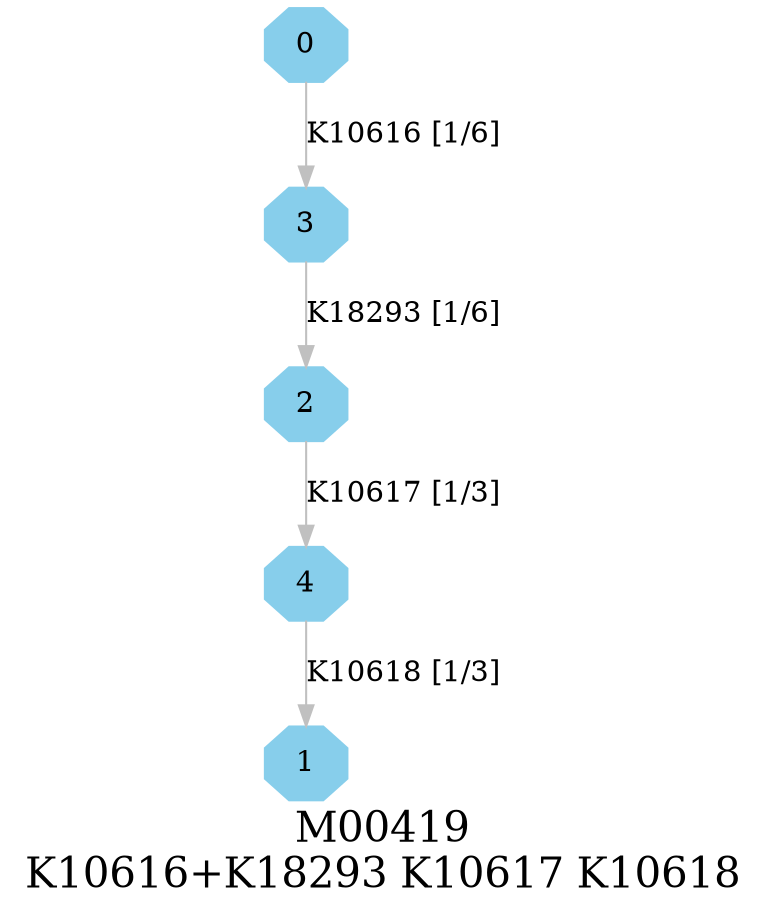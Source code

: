 digraph G {
graph [label="M00419
K10616+K18293 K10617 K10618",fontsize=20];
node [shape=box,style=filled];
edge [len=3,color=grey];
{node [width=.3,height=.3,shape=octagon,style=filled,color=skyblue] 0 1 2 3 4 }
0 -> 3 [label="K10616 [1/6]"];
2 -> 4 [label="K10617 [1/3]"];
3 -> 2 [label="K18293 [1/6]"];
4 -> 1 [label="K10618 [1/3]"];
}